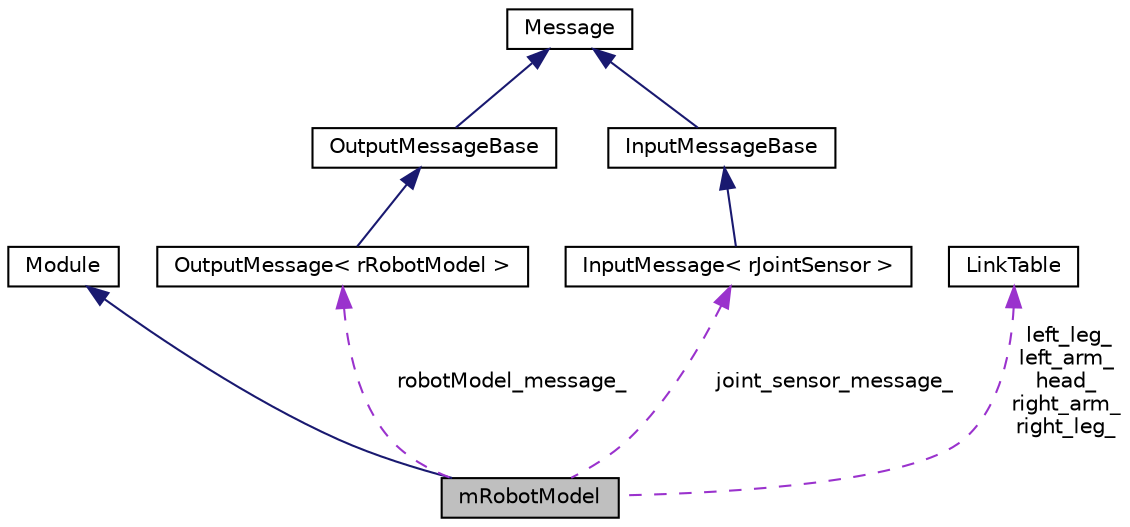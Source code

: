 digraph "mRobotModel"
{
  edge [fontname="Helvetica",fontsize="10",labelfontname="Helvetica",labelfontsize="10"];
  node [fontname="Helvetica",fontsize="10",shape=record];
  Node2 [label="mRobotModel",height=0.2,width=0.4,color="black", fillcolor="grey75", style="filled", fontcolor="black"];
  Node3 -> Node2 [dir="back",color="midnightblue",fontsize="10",style="solid",fontname="Helvetica"];
  Node3 [label="Module",height=0.2,width=0.4,color="black", fillcolor="white", style="filled",URL="$classModule.html",tooltip="Module abstract class. "];
  Node4 -> Node2 [dir="back",color="darkorchid3",fontsize="10",style="dashed",label=" robotModel_message_" ,fontname="Helvetica"];
  Node4 [label="OutputMessage\< rRobotModel \>",height=0.2,width=0.4,color="black", fillcolor="white", style="filled",URL="$classOutputMessage.html"];
  Node5 -> Node4 [dir="back",color="midnightblue",fontsize="10",style="solid",fontname="Helvetica"];
  Node5 [label="OutputMessageBase",height=0.2,width=0.4,color="black", fillcolor="white", style="filled",URL="$classOutputMessageBase.html",tooltip="OutputMessage of a module. "];
  Node6 -> Node5 [dir="back",color="midnightblue",fontsize="10",style="solid",fontname="Helvetica"];
  Node6 [label="Message",height=0.2,width=0.4,color="black", fillcolor="white", style="filled",URL="$classMessage.html",tooltip="Message abstract class. "];
  Node7 -> Node2 [dir="back",color="darkorchid3",fontsize="10",style="dashed",label=" left_leg_\nleft_arm_\nhead_\nright_arm_\nright_leg_" ,fontname="Helvetica"];
  Node7 [label="LinkTable",height=0.2,width=0.4,color="black", fillcolor="white", style="filled",URL="$structLinkTable.html",tooltip="A representation of every link of the robot and the value it should contain, in order to get a transf..."];
  Node8 -> Node2 [dir="back",color="darkorchid3",fontsize="10",style="dashed",label=" joint_sensor_message_" ,fontname="Helvetica"];
  Node8 [label="InputMessage\< rJointSensor \>",height=0.2,width=0.4,color="black", fillcolor="white", style="filled",URL="$classInputMessage.html"];
  Node9 -> Node8 [dir="back",color="midnightblue",fontsize="10",style="solid",fontname="Helvetica"];
  Node9 [label="InputMessageBase",height=0.2,width=0.4,color="black", fillcolor="white", style="filled",URL="$classInputMessageBase.html",tooltip="InputMessage of a module. "];
  Node6 -> Node9 [dir="back",color="midnightblue",fontsize="10",style="solid",fontname="Helvetica"];
}
